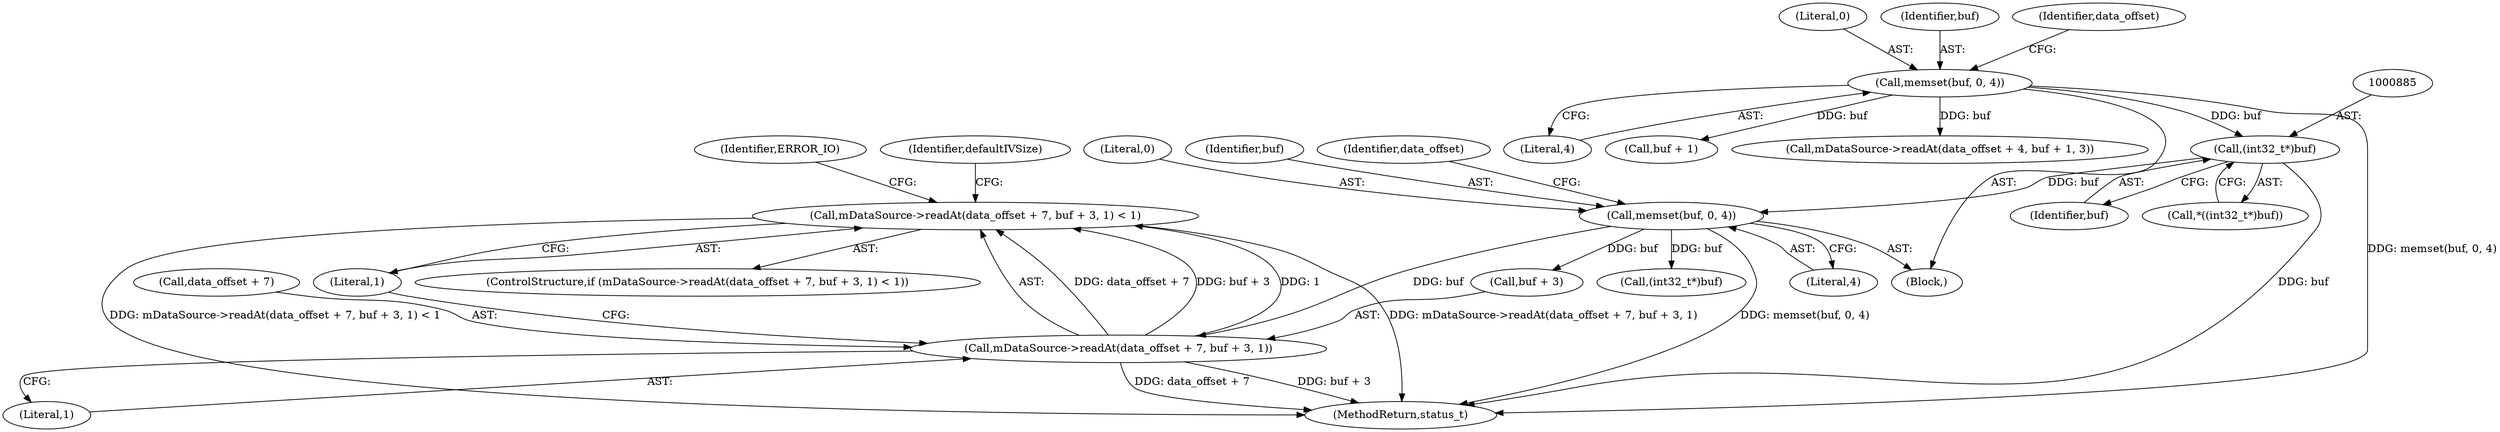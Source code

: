 digraph "0_Android_463a6f807e187828442949d1924e143cf07778c6@API" {
"1000899" [label="(Call,mDataSource->readAt(data_offset + 7, buf + 3, 1) < 1)"];
"1000900" [label="(Call,mDataSource->readAt(data_offset + 7, buf + 3, 1))"];
"1000894" [label="(Call,memset(buf, 0, 4))"];
"1000884" [label="(Call,(int32_t*)buf)"];
"1000861" [label="(Call,memset(buf, 0, 4))"];
"1000864" [label="(Literal,4)"];
"1000902" [label="(Identifier,data_offset)"];
"1000863" [label="(Literal,0)"];
"1000908" [label="(Literal,1)"];
"1000861" [label="(Call,memset(buf, 0, 4))"];
"1000897" [label="(Literal,4)"];
"1000884" [label="(Call,(int32_t*)buf)"];
"1000848" [label="(Block,)"];
"1000914" [label="(Identifier,defaultIVSize)"];
"1000862" [label="(Identifier,buf)"];
"1000911" [label="(Identifier,ERROR_IO)"];
"1000899" [label="(Call,mDataSource->readAt(data_offset + 7, buf + 3, 1) < 1)"];
"1000871" [label="(Call,buf + 1)"];
"1000867" [label="(Call,mDataSource->readAt(data_offset + 4, buf + 1, 3))"];
"1000898" [label="(ControlStructure,if (mDataSource->readAt(data_offset + 7, buf + 3, 1) < 1))"];
"1000900" [label="(Call,mDataSource->readAt(data_offset + 7, buf + 3, 1))"];
"1000886" [label="(Identifier,buf)"];
"1000904" [label="(Call,buf + 3)"];
"1002911" [label="(MethodReturn,status_t)"];
"1000883" [label="(Call,*((int32_t*)buf))"];
"1000894" [label="(Call,memset(buf, 0, 4))"];
"1000917" [label="(Call,(int32_t*)buf)"];
"1000869" [label="(Identifier,data_offset)"];
"1000901" [label="(Call,data_offset + 7)"];
"1000907" [label="(Literal,1)"];
"1000896" [label="(Literal,0)"];
"1000895" [label="(Identifier,buf)"];
"1000899" -> "1000898"  [label="AST: "];
"1000899" -> "1000908"  [label="CFG: "];
"1000900" -> "1000899"  [label="AST: "];
"1000908" -> "1000899"  [label="AST: "];
"1000911" -> "1000899"  [label="CFG: "];
"1000914" -> "1000899"  [label="CFG: "];
"1000899" -> "1002911"  [label="DDG: mDataSource->readAt(data_offset + 7, buf + 3, 1) < 1"];
"1000899" -> "1002911"  [label="DDG: mDataSource->readAt(data_offset + 7, buf + 3, 1)"];
"1000900" -> "1000899"  [label="DDG: data_offset + 7"];
"1000900" -> "1000899"  [label="DDG: buf + 3"];
"1000900" -> "1000899"  [label="DDG: 1"];
"1000900" -> "1000907"  [label="CFG: "];
"1000901" -> "1000900"  [label="AST: "];
"1000904" -> "1000900"  [label="AST: "];
"1000907" -> "1000900"  [label="AST: "];
"1000908" -> "1000900"  [label="CFG: "];
"1000900" -> "1002911"  [label="DDG: buf + 3"];
"1000900" -> "1002911"  [label="DDG: data_offset + 7"];
"1000894" -> "1000900"  [label="DDG: buf"];
"1000894" -> "1000848"  [label="AST: "];
"1000894" -> "1000897"  [label="CFG: "];
"1000895" -> "1000894"  [label="AST: "];
"1000896" -> "1000894"  [label="AST: "];
"1000897" -> "1000894"  [label="AST: "];
"1000902" -> "1000894"  [label="CFG: "];
"1000894" -> "1002911"  [label="DDG: memset(buf, 0, 4)"];
"1000884" -> "1000894"  [label="DDG: buf"];
"1000894" -> "1000904"  [label="DDG: buf"];
"1000894" -> "1000917"  [label="DDG: buf"];
"1000884" -> "1000883"  [label="AST: "];
"1000884" -> "1000886"  [label="CFG: "];
"1000885" -> "1000884"  [label="AST: "];
"1000886" -> "1000884"  [label="AST: "];
"1000883" -> "1000884"  [label="CFG: "];
"1000884" -> "1002911"  [label="DDG: buf"];
"1000861" -> "1000884"  [label="DDG: buf"];
"1000861" -> "1000848"  [label="AST: "];
"1000861" -> "1000864"  [label="CFG: "];
"1000862" -> "1000861"  [label="AST: "];
"1000863" -> "1000861"  [label="AST: "];
"1000864" -> "1000861"  [label="AST: "];
"1000869" -> "1000861"  [label="CFG: "];
"1000861" -> "1002911"  [label="DDG: memset(buf, 0, 4)"];
"1000861" -> "1000867"  [label="DDG: buf"];
"1000861" -> "1000871"  [label="DDG: buf"];
}
